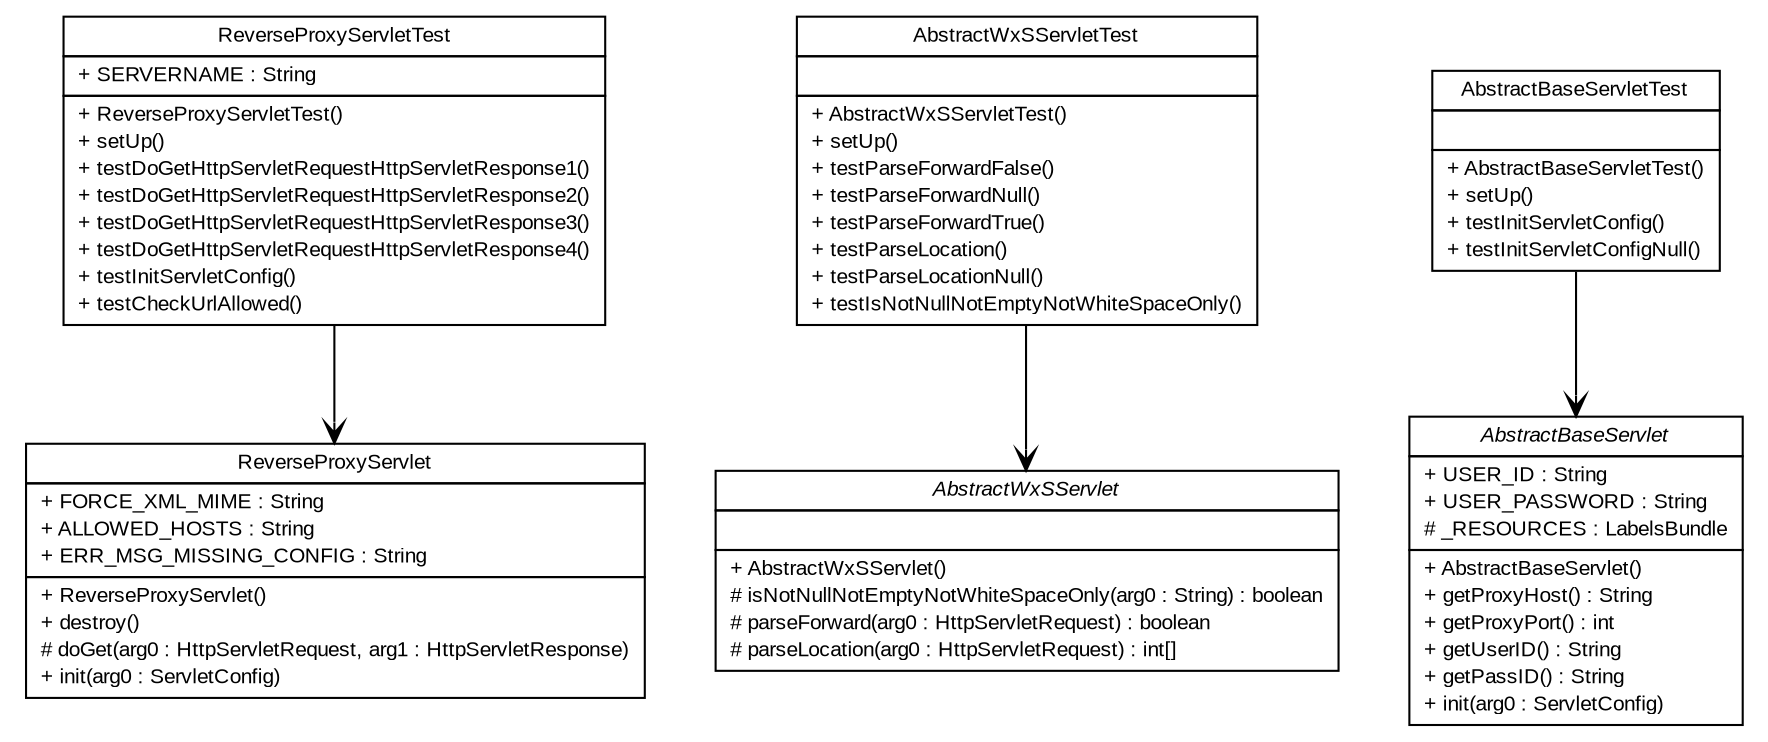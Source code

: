 #!/usr/local/bin/dot
#
# Class diagram 
# Generated by UMLGraph version R5_6 (http://www.umlgraph.org/)
#

digraph G {
	edge [fontname="arial",fontsize=10,labelfontname="arial",labelfontsize=10];
	node [fontname="arial",fontsize=10,shape=plaintext];
	nodesep=0.25;
	ranksep=0.5;
	// nl.mineleni.cbsviewer.servlet.ReverseProxyServletTest
	c0 [label=<<table title="nl.mineleni.cbsviewer.servlet.ReverseProxyServletTest" border="0" cellborder="1" cellspacing="0" cellpadding="2" port="p" href="./ReverseProxyServletTest.html">
		<tr><td><table border="0" cellspacing="0" cellpadding="1">
<tr><td align="center" balign="center"> ReverseProxyServletTest </td></tr>
		</table></td></tr>
		<tr><td><table border="0" cellspacing="0" cellpadding="1">
<tr><td align="left" balign="left"> + SERVERNAME : String </td></tr>
		</table></td></tr>
		<tr><td><table border="0" cellspacing="0" cellpadding="1">
<tr><td align="left" balign="left"> + ReverseProxyServletTest() </td></tr>
<tr><td align="left" balign="left"> + setUp() </td></tr>
<tr><td align="left" balign="left"> + testDoGetHttpServletRequestHttpServletResponse1() </td></tr>
<tr><td align="left" balign="left"> + testDoGetHttpServletRequestHttpServletResponse2() </td></tr>
<tr><td align="left" balign="left"> + testDoGetHttpServletRequestHttpServletResponse3() </td></tr>
<tr><td align="left" balign="left"> + testDoGetHttpServletRequestHttpServletResponse4() </td></tr>
<tr><td align="left" balign="left"> + testInitServletConfig() </td></tr>
<tr><td align="left" balign="left"> + testCheckUrlAllowed() </td></tr>
		</table></td></tr>
		</table>>, URL="./ReverseProxyServletTest.html", fontname="arial", fontcolor="black", fontsize=10.0];
	// nl.mineleni.cbsviewer.servlet.AbstractWxSServletTest
	c1 [label=<<table title="nl.mineleni.cbsviewer.servlet.AbstractWxSServletTest" border="0" cellborder="1" cellspacing="0" cellpadding="2" port="p" href="./AbstractWxSServletTest.html">
		<tr><td><table border="0" cellspacing="0" cellpadding="1">
<tr><td align="center" balign="center"> AbstractWxSServletTest </td></tr>
		</table></td></tr>
		<tr><td><table border="0" cellspacing="0" cellpadding="1">
<tr><td align="left" balign="left">  </td></tr>
		</table></td></tr>
		<tr><td><table border="0" cellspacing="0" cellpadding="1">
<tr><td align="left" balign="left"> + AbstractWxSServletTest() </td></tr>
<tr><td align="left" balign="left"> + setUp() </td></tr>
<tr><td align="left" balign="left"> + testParseForwardFalse() </td></tr>
<tr><td align="left" balign="left"> + testParseForwardNull() </td></tr>
<tr><td align="left" balign="left"> + testParseForwardTrue() </td></tr>
<tr><td align="left" balign="left"> + testParseLocation() </td></tr>
<tr><td align="left" balign="left"> + testParseLocationNull() </td></tr>
<tr><td align="left" balign="left"> + testIsNotNullNotEmptyNotWhiteSpaceOnly() </td></tr>
		</table></td></tr>
		</table>>, URL="./AbstractWxSServletTest.html", fontname="arial", fontcolor="black", fontsize=10.0];
	// nl.mineleni.cbsviewer.servlet.AbstractBaseServletTest
	c2 [label=<<table title="nl.mineleni.cbsviewer.servlet.AbstractBaseServletTest" border="0" cellborder="1" cellspacing="0" cellpadding="2" port="p" href="./AbstractBaseServletTest.html">
		<tr><td><table border="0" cellspacing="0" cellpadding="1">
<tr><td align="center" balign="center"> AbstractBaseServletTest </td></tr>
		</table></td></tr>
		<tr><td><table border="0" cellspacing="0" cellpadding="1">
<tr><td align="left" balign="left">  </td></tr>
		</table></td></tr>
		<tr><td><table border="0" cellspacing="0" cellpadding="1">
<tr><td align="left" balign="left"> + AbstractBaseServletTest() </td></tr>
<tr><td align="left" balign="left"> + setUp() </td></tr>
<tr><td align="left" balign="left"> + testInitServletConfig() </td></tr>
<tr><td align="left" balign="left"> + testInitServletConfigNull() </td></tr>
		</table></td></tr>
		</table>>, URL="./AbstractBaseServletTest.html", fontname="arial", fontcolor="black", fontsize=10.0];
	// nl.mineleni.cbsviewer.servlet.ReverseProxyServletTest NAVASSOC nl.mineleni.cbsviewer.servlet.ReverseProxyServlet
	c0:p -> c18:p [taillabel="", label="", headlabel="", fontname="arial", fontcolor="black", fontsize=10.0, color="black", arrowhead=open];
	// nl.mineleni.cbsviewer.servlet.AbstractWxSServletTest NAVASSOC nl.mineleni.cbsviewer.servlet.AbstractWxSServlet
	c1:p -> c19:p [taillabel="", label="", headlabel="", fontname="arial", fontcolor="black", fontsize=10.0, color="black", arrowhead=open];
	// nl.mineleni.cbsviewer.servlet.AbstractBaseServletTest NAVASSOC nl.mineleni.cbsviewer.servlet.AbstractBaseServlet
	c2:p -> c20:p [taillabel="", label="", headlabel="", fontname="arial", fontcolor="black", fontsize=10.0, color="black", arrowhead=open];
	// nl.mineleni.cbsviewer.servlet.ReverseProxyServlet
	c18 [label=<<table title="nl.mineleni.cbsviewer.servlet.ReverseProxyServlet" border="0" cellborder="1" cellspacing="0" cellpadding="2" port="p">
		<tr><td><table border="0" cellspacing="0" cellpadding="1">
<tr><td align="center" balign="center"> ReverseProxyServlet </td></tr>
		</table></td></tr>
		<tr><td><table border="0" cellspacing="0" cellpadding="1">
<tr><td align="left" balign="left"> + FORCE_XML_MIME : String </td></tr>
<tr><td align="left" balign="left"> + ALLOWED_HOSTS : String </td></tr>
<tr><td align="left" balign="left"> + ERR_MSG_MISSING_CONFIG : String </td></tr>
		</table></td></tr>
		<tr><td><table border="0" cellspacing="0" cellpadding="1">
<tr><td align="left" balign="left"> + ReverseProxyServlet() </td></tr>
<tr><td align="left" balign="left"> + destroy() </td></tr>
<tr><td align="left" balign="left"> # doGet(arg0 : HttpServletRequest, arg1 : HttpServletResponse) </td></tr>
<tr><td align="left" balign="left"> + init(arg0 : ServletConfig) </td></tr>
		</table></td></tr>
		</table>>, URL="null", fontname="arial", fontcolor="black", fontsize=10.0];
	// nl.mineleni.cbsviewer.servlet.AbstractWxSServlet
	c19 [label=<<table title="nl.mineleni.cbsviewer.servlet.AbstractWxSServlet" border="0" cellborder="1" cellspacing="0" cellpadding="2" port="p">
		<tr><td><table border="0" cellspacing="0" cellpadding="1">
<tr><td align="center" balign="center"><font face="arial italic"> AbstractWxSServlet </font></td></tr>
		</table></td></tr>
		<tr><td><table border="0" cellspacing="0" cellpadding="1">
<tr><td align="left" balign="left">  </td></tr>
		</table></td></tr>
		<tr><td><table border="0" cellspacing="0" cellpadding="1">
<tr><td align="left" balign="left"> + AbstractWxSServlet() </td></tr>
<tr><td align="left" balign="left"> # isNotNullNotEmptyNotWhiteSpaceOnly(arg0 : String) : boolean </td></tr>
<tr><td align="left" balign="left"> # parseForward(arg0 : HttpServletRequest) : boolean </td></tr>
<tr><td align="left" balign="left"> # parseLocation(arg0 : HttpServletRequest) : int[] </td></tr>
		</table></td></tr>
		</table>>, URL="null", fontname="arial", fontcolor="black", fontsize=10.0];
	// nl.mineleni.cbsviewer.servlet.AbstractBaseServlet
	c20 [label=<<table title="nl.mineleni.cbsviewer.servlet.AbstractBaseServlet" border="0" cellborder="1" cellspacing="0" cellpadding="2" port="p">
		<tr><td><table border="0" cellspacing="0" cellpadding="1">
<tr><td align="center" balign="center"><font face="arial italic"> AbstractBaseServlet </font></td></tr>
		</table></td></tr>
		<tr><td><table border="0" cellspacing="0" cellpadding="1">
<tr><td align="left" balign="left"> + USER_ID : String </td></tr>
<tr><td align="left" balign="left"> + USER_PASSWORD : String </td></tr>
<tr><td align="left" balign="left"> # _RESOURCES : LabelsBundle </td></tr>
		</table></td></tr>
		<tr><td><table border="0" cellspacing="0" cellpadding="1">
<tr><td align="left" balign="left"> + AbstractBaseServlet() </td></tr>
<tr><td align="left" balign="left"> + getProxyHost() : String </td></tr>
<tr><td align="left" balign="left"> + getProxyPort() : int </td></tr>
<tr><td align="left" balign="left"> + getUserID() : String </td></tr>
<tr><td align="left" balign="left"> + getPassID() : String </td></tr>
<tr><td align="left" balign="left"> + init(arg0 : ServletConfig) </td></tr>
		</table></td></tr>
		</table>>, URL="null", fontname="arial", fontcolor="black", fontsize=10.0];
}

